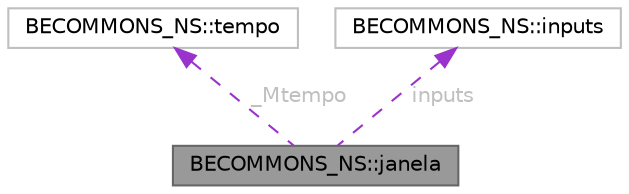 digraph "BECOMMONS_NS::janela"
{
 // LATEX_PDF_SIZE
  bgcolor="transparent";
  edge [fontname=Helvetica,fontsize=10,labelfontname=Helvetica,labelfontsize=10];
  node [fontname=Helvetica,fontsize=10,shape=box,height=0.2,width=0.4];
  Node1 [id="Node000001",label="BECOMMONS_NS::janela",height=0.2,width=0.4,color="gray40", fillcolor="grey60", style="filled", fontcolor="black",tooltip="facilita o uso da janela glfw"];
  Node2 -> Node1 [id="edge1_Node000001_Node000002",dir="back",color="darkorchid3",style="dashed",tooltip=" ",label=" _Mtempo",fontcolor="grey" ];
  Node2 [id="Node000002",label="BECOMMONS_NS::tempo",height=0.2,width=0.4,color="grey75", fillcolor="white", style="filled",URL="$structBECOMMONS__NS_1_1tempo.html",tooltip=" "];
  Node3 -> Node1 [id="edge2_Node000001_Node000003",dir="back",color="darkorchid3",style="dashed",tooltip=" ",label=" inputs",fontcolor="grey" ];
  Node3 [id="Node000003",label="BECOMMONS_NS::inputs",height=0.2,width=0.4,color="grey75", fillcolor="white", style="filled",URL="$classBECOMMONS__NS_1_1inputs.html",tooltip=" "];
}
